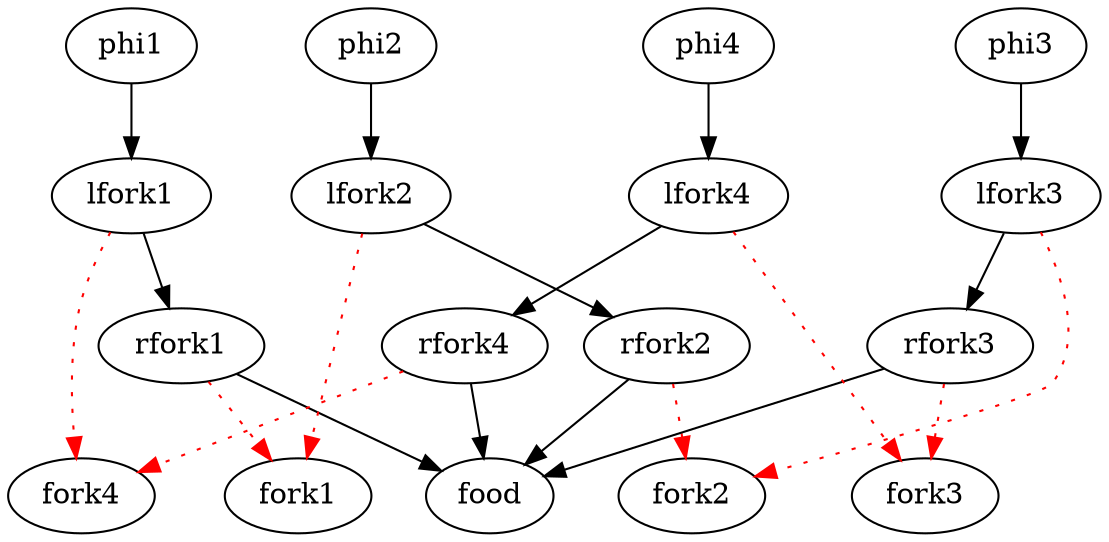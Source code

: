 digraph philosophers {
  edge [style="solid", color="black"];
  phi1 -> lfork1 -> rfork1 -> food ;
  phi2 -> lfork2 -> rfork2 -> food ;
  phi3 -> lfork3 -> rfork3 -> food ;
  phi4 -> lfork4 -> rfork4 -> food ;

  fork1 ;
  fork2 ;
  fork3 ;
  fork4 ;

  edge [style="dotted", dit="both", color="red"];
  {rfork1 ; lfork2 } -> fork1 ;
  {rfork2 ; lfork3 } -> fork2 ;
  {rfork3 ; lfork4 } -> fork3 ;
  {rfork4 ; lfork1 } -> fork4 ;
}

